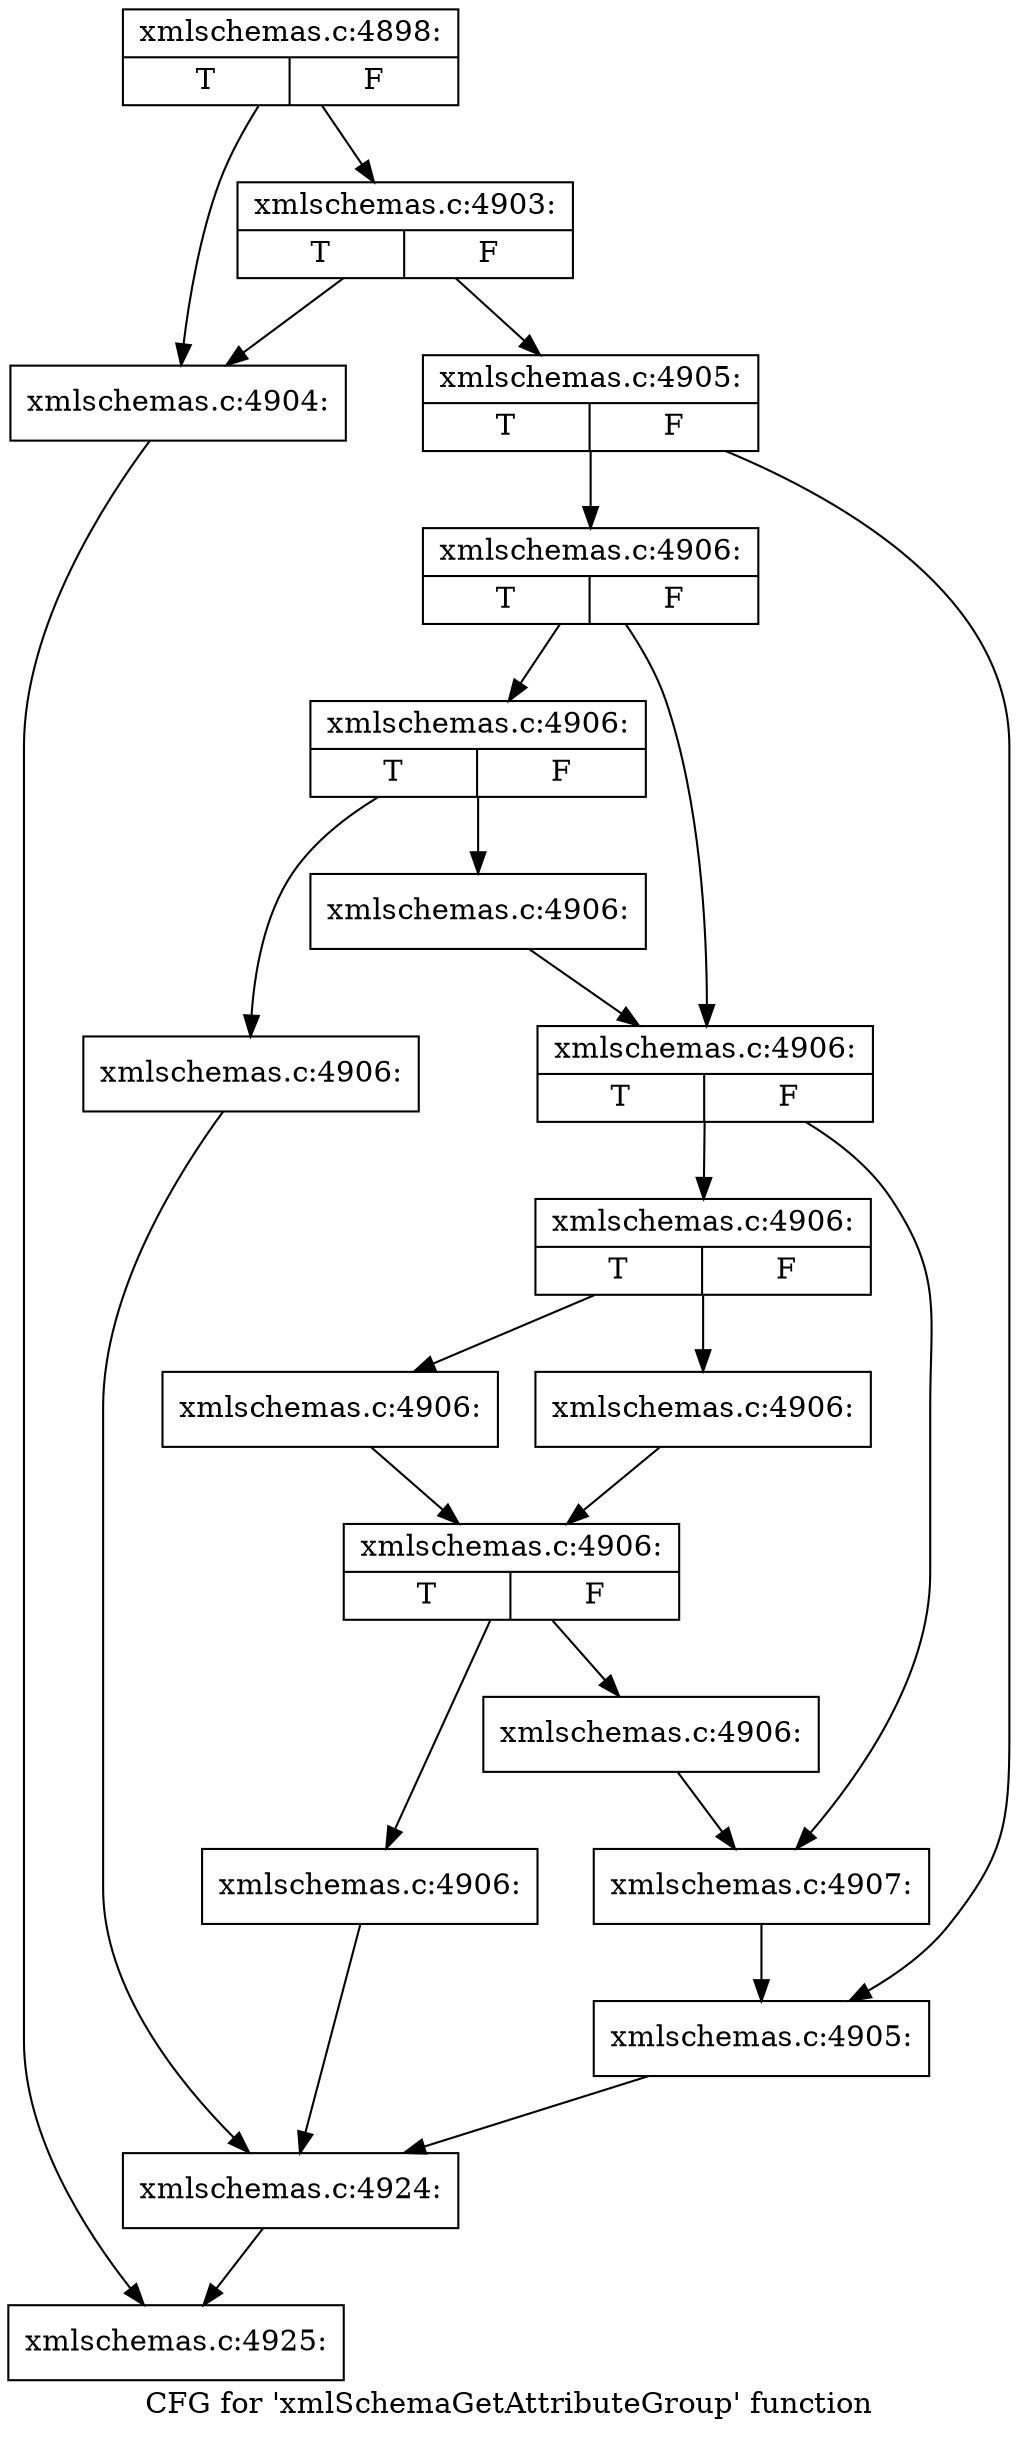 digraph "CFG for 'xmlSchemaGetAttributeGroup' function" {
	label="CFG for 'xmlSchemaGetAttributeGroup' function";

	Node0x55d02633b210 [shape=record,label="{xmlschemas.c:4898:|{<s0>T|<s1>F}}"];
	Node0x55d02633b210 -> Node0x55d02633ef40;
	Node0x55d02633b210 -> Node0x55d02633efe0;
	Node0x55d02633efe0 [shape=record,label="{xmlschemas.c:4903:|{<s0>T|<s1>F}}"];
	Node0x55d02633efe0 -> Node0x55d02633ef40;
	Node0x55d02633efe0 -> Node0x55d02633ef90;
	Node0x55d02633ef40 [shape=record,label="{xmlschemas.c:4904:}"];
	Node0x55d02633ef40 -> Node0x55d02633b260;
	Node0x55d02633ef90 [shape=record,label="{xmlschemas.c:4905:|{<s0>T|<s1>F}}"];
	Node0x55d02633ef90 -> Node0x55d02633f6a0;
	Node0x55d02633ef90 -> Node0x55d02633f6f0;
	Node0x55d02633f6a0 [shape=record,label="{xmlschemas.c:4906:|{<s0>T|<s1>F}}"];
	Node0x55d02633f6a0 -> Node0x55d02633fa80;
	Node0x55d02633f6a0 -> Node0x55d02633fad0;
	Node0x55d02633fa80 [shape=record,label="{xmlschemas.c:4906:|{<s0>T|<s1>F}}"];
	Node0x55d02633fa80 -> Node0x55d026340070;
	Node0x55d02633fa80 -> Node0x55d0263400c0;
	Node0x55d026340070 [shape=record,label="{xmlschemas.c:4906:}"];
	Node0x55d026340070 -> Node0x55d026340b60;
	Node0x55d0263400c0 [shape=record,label="{xmlschemas.c:4906:}"];
	Node0x55d0263400c0 -> Node0x55d02633fad0;
	Node0x55d02633fad0 [shape=record,label="{xmlschemas.c:4906:|{<s0>T|<s1>F}}"];
	Node0x55d02633fad0 -> Node0x55d026340c10;
	Node0x55d02633fad0 -> Node0x55d026340c60;
	Node0x55d026340c10 [shape=record,label="{xmlschemas.c:4906:|{<s0>T|<s1>F}}"];
	Node0x55d026340c10 -> Node0x55d0263412f0;
	Node0x55d026340c10 -> Node0x55d026341390;
	Node0x55d0263412f0 [shape=record,label="{xmlschemas.c:4906:}"];
	Node0x55d0263412f0 -> Node0x55d026341340;
	Node0x55d026341390 [shape=record,label="{xmlschemas.c:4906:}"];
	Node0x55d026341390 -> Node0x55d026341340;
	Node0x55d026341340 [shape=record,label="{xmlschemas.c:4906:|{<s0>T|<s1>F}}"];
	Node0x55d026341340 -> Node0x55d026341c40;
	Node0x55d026341340 -> Node0x55d026341c90;
	Node0x55d026341c40 [shape=record,label="{xmlschemas.c:4906:}"];
	Node0x55d026341c40 -> Node0x55d026340b60;
	Node0x55d026341c90 [shape=record,label="{xmlschemas.c:4906:}"];
	Node0x55d026341c90 -> Node0x55d026340c60;
	Node0x55d026340c60 [shape=record,label="{xmlschemas.c:4907:}"];
	Node0x55d026340c60 -> Node0x55d02633f6f0;
	Node0x55d02633f6f0 [shape=record,label="{xmlschemas.c:4905:}"];
	Node0x55d02633f6f0 -> Node0x55d026340b60;
	Node0x55d026340b60 [shape=record,label="{xmlschemas.c:4924:}"];
	Node0x55d026340b60 -> Node0x55d02633b260;
	Node0x55d02633b260 [shape=record,label="{xmlschemas.c:4925:}"];
}
